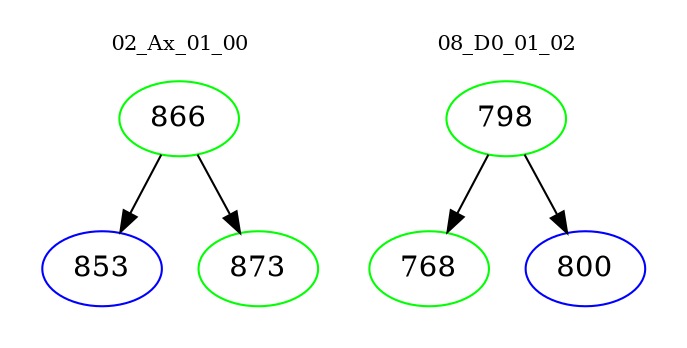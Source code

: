 digraph{
subgraph cluster_0 {
color = white
label = "02_Ax_01_00";
fontsize=10;
T0_866 [label="866", color="green"]
T0_866 -> T0_853 [color="black"]
T0_853 [label="853", color="blue"]
T0_866 -> T0_873 [color="black"]
T0_873 [label="873", color="green"]
}
subgraph cluster_1 {
color = white
label = "08_D0_01_02";
fontsize=10;
T1_798 [label="798", color="green"]
T1_798 -> T1_768 [color="black"]
T1_768 [label="768", color="green"]
T1_798 -> T1_800 [color="black"]
T1_800 [label="800", color="blue"]
}
}
